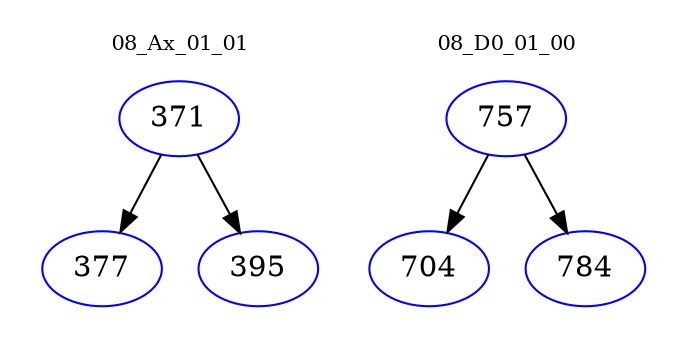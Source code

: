 digraph{
subgraph cluster_0 {
color = white
label = "08_Ax_01_01";
fontsize=10;
T0_371 [label="371", color="blue"]
T0_371 -> T0_377 [color="black"]
T0_377 [label="377", color="blue"]
T0_371 -> T0_395 [color="black"]
T0_395 [label="395", color="blue"]
}
subgraph cluster_1 {
color = white
label = "08_D0_01_00";
fontsize=10;
T1_757 [label="757", color="blue"]
T1_757 -> T1_704 [color="black"]
T1_704 [label="704", color="blue"]
T1_757 -> T1_784 [color="black"]
T1_784 [label="784", color="blue"]
}
}
